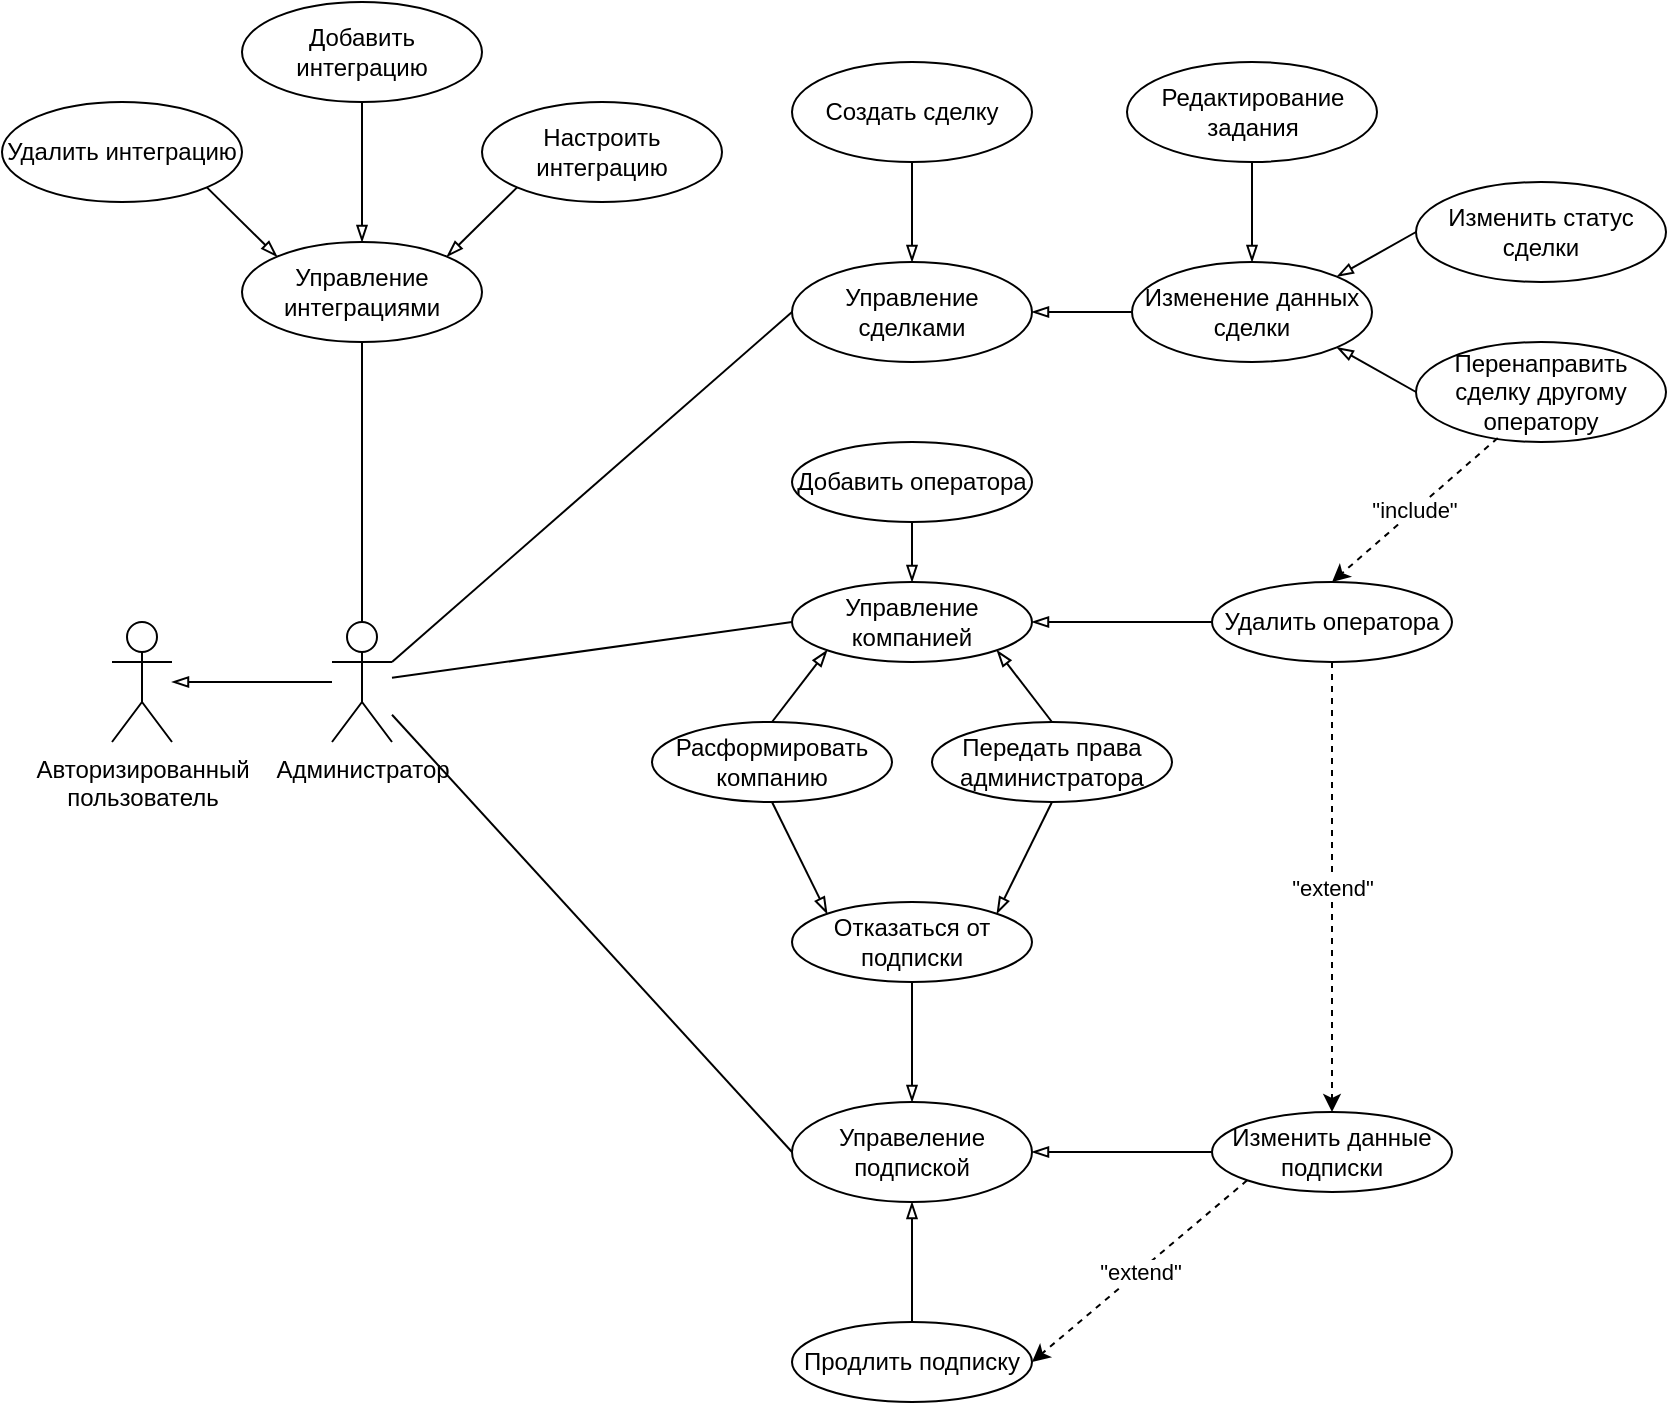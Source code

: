 <mxfile version="26.1.0">
  <diagram name="Страница — 1" id="8dfW1s0KsbtjRG0SB6xi">
    <mxGraphModel dx="2049" dy="696" grid="1" gridSize="10" guides="1" tooltips="1" connect="1" arrows="1" fold="1" page="1" pageScale="1" pageWidth="827" pageHeight="1169" background="#ffffff" math="0" shadow="0">
      <root>
        <mxCell id="0" />
        <mxCell id="1" parent="0" />
        <mxCell id="88iK_43nH-wTtmU3OthR-1" value="Администратор" style="shape=umlActor;verticalLabelPosition=bottom;verticalAlign=top;html=1;outlineConnect=0;" parent="1" vertex="1">
          <mxGeometry x="160" y="420" width="30" height="60" as="geometry" />
        </mxCell>
        <mxCell id="88iK_43nH-wTtmU3OthR-4" value="Управеление подпиской" style="ellipse;whiteSpace=wrap;html=1;" parent="1" vertex="1">
          <mxGeometry x="390" y="660" width="120" height="50" as="geometry" />
        </mxCell>
        <mxCell id="88iK_43nH-wTtmU3OthR-6" value="Авторизированный&lt;div&gt;пользователь&lt;/div&gt;" style="shape=umlActor;verticalLabelPosition=bottom;verticalAlign=top;html=1;outlineConnect=0;" parent="1" vertex="1">
          <mxGeometry x="50" y="420" width="30" height="60" as="geometry" />
        </mxCell>
        <mxCell id="88iK_43nH-wTtmU3OthR-7" value="" style="endArrow=blockThin;html=1;rounded=0;endFill=0;" parent="1" source="88iK_43nH-wTtmU3OthR-1" target="88iK_43nH-wTtmU3OthR-6" edge="1">
          <mxGeometry width="50" height="50" relative="1" as="geometry">
            <mxPoint x="160" y="520" as="sourcePoint" />
            <mxPoint x="210" y="470" as="targetPoint" />
          </mxGeometry>
        </mxCell>
        <mxCell id="88iK_43nH-wTtmU3OthR-8" value="" style="endArrow=none;html=1;rounded=0;entryX=0;entryY=0.5;entryDx=0;entryDy=0;" parent="1" source="88iK_43nH-wTtmU3OthR-1" target="88iK_43nH-wTtmU3OthR-4" edge="1">
          <mxGeometry width="50" height="50" relative="1" as="geometry">
            <mxPoint x="260" y="500" as="sourcePoint" />
            <mxPoint x="310" y="450" as="targetPoint" />
          </mxGeometry>
        </mxCell>
        <mxCell id="88iK_43nH-wTtmU3OthR-11" value="Создать сделку" style="ellipse;whiteSpace=wrap;html=1;" parent="1" vertex="1">
          <mxGeometry x="390" y="140" width="120" height="50" as="geometry" />
        </mxCell>
        <mxCell id="88iK_43nH-wTtmU3OthR-15" value="" style="endArrow=none;html=1;rounded=0;exitX=1;exitY=0.333;exitDx=0;exitDy=0;exitPerimeter=0;entryX=0;entryY=0.5;entryDx=0;entryDy=0;" parent="1" source="88iK_43nH-wTtmU3OthR-1" target="88iK_43nH-wTtmU3OthR-18" edge="1">
          <mxGeometry width="50" height="50" relative="1" as="geometry">
            <mxPoint x="300" y="400" as="sourcePoint" />
            <mxPoint x="290" y="360" as="targetPoint" />
          </mxGeometry>
        </mxCell>
        <mxCell id="88iK_43nH-wTtmU3OthR-16" value="Изменить статус сделки" style="ellipse;whiteSpace=wrap;html=1;" parent="1" vertex="1">
          <mxGeometry x="702" y="200" width="125" height="50" as="geometry" />
        </mxCell>
        <mxCell id="88iK_43nH-wTtmU3OthR-18" value="Управление сделками" style="ellipse;whiteSpace=wrap;html=1;" parent="1" vertex="1">
          <mxGeometry x="390" y="240" width="120" height="50" as="geometry" />
        </mxCell>
        <mxCell id="88iK_43nH-wTtmU3OthR-19" value="" style="endArrow=blockThin;html=1;rounded=0;endFill=0;exitX=0;exitY=0.5;exitDx=0;exitDy=0;entryX=1;entryY=0;entryDx=0;entryDy=0;" parent="1" source="88iK_43nH-wTtmU3OthR-16" target="88iK_43nH-wTtmU3OthR-49" edge="1">
          <mxGeometry width="50" height="50" relative="1" as="geometry">
            <mxPoint x="414" y="399.58" as="sourcePoint" />
            <mxPoint x="334" y="399.58" as="targetPoint" />
          </mxGeometry>
        </mxCell>
        <mxCell id="88iK_43nH-wTtmU3OthR-20" value="" style="endArrow=blockThin;html=1;rounded=0;endFill=0;exitX=0.5;exitY=1;exitDx=0;exitDy=0;entryX=0.5;entryY=0;entryDx=0;entryDy=0;" parent="1" source="88iK_43nH-wTtmU3OthR-11" target="88iK_43nH-wTtmU3OthR-18" edge="1">
          <mxGeometry width="50" height="50" relative="1" as="geometry">
            <mxPoint x="180" y="470" as="sourcePoint" />
            <mxPoint x="100" y="470" as="targetPoint" />
          </mxGeometry>
        </mxCell>
        <mxCell id="88iK_43nH-wTtmU3OthR-21" value="Отказаться от подписки" style="ellipse;whiteSpace=wrap;html=1;" parent="1" vertex="1">
          <mxGeometry x="390" y="560" width="120" height="40" as="geometry" />
        </mxCell>
        <mxCell id="88iK_43nH-wTtmU3OthR-23" value="Управление компанией" style="ellipse;whiteSpace=wrap;html=1;" parent="1" vertex="1">
          <mxGeometry x="390" y="400" width="120" height="40" as="geometry" />
        </mxCell>
        <mxCell id="88iK_43nH-wTtmU3OthR-24" value="Добавить оператора" style="ellipse;whiteSpace=wrap;html=1;" parent="1" vertex="1">
          <mxGeometry x="390" y="330" width="120" height="40" as="geometry" />
        </mxCell>
        <mxCell id="88iK_43nH-wTtmU3OthR-25" value="" style="endArrow=blockThin;html=1;rounded=0;endFill=0;exitX=0.5;exitY=1;exitDx=0;exitDy=0;" parent="1" source="88iK_43nH-wTtmU3OthR-24" target="88iK_43nH-wTtmU3OthR-23" edge="1">
          <mxGeometry width="50" height="50" relative="1" as="geometry">
            <mxPoint x="560" y="235" as="sourcePoint" />
            <mxPoint x="423" y="236" as="targetPoint" />
          </mxGeometry>
        </mxCell>
        <mxCell id="88iK_43nH-wTtmU3OthR-26" value="" style="endArrow=none;html=1;rounded=0;entryX=0;entryY=0.5;entryDx=0;entryDy=0;" parent="1" source="88iK_43nH-wTtmU3OthR-1" target="88iK_43nH-wTtmU3OthR-23" edge="1">
          <mxGeometry width="50" height="50" relative="1" as="geometry">
            <mxPoint x="450" y="560" as="sourcePoint" />
            <mxPoint x="500" y="510" as="targetPoint" />
          </mxGeometry>
        </mxCell>
        <mxCell id="88iK_43nH-wTtmU3OthR-27" value="Передать права администратора" style="ellipse;whiteSpace=wrap;html=1;" parent="1" vertex="1">
          <mxGeometry x="460" y="470" width="120" height="40" as="geometry" />
        </mxCell>
        <mxCell id="88iK_43nH-wTtmU3OthR-28" value="" style="endArrow=blockThin;html=1;rounded=0;endFill=0;exitX=0.5;exitY=0;exitDx=0;exitDy=0;entryX=1;entryY=1;entryDx=0;entryDy=0;" parent="1" source="88iK_43nH-wTtmU3OthR-27" target="88iK_43nH-wTtmU3OthR-23" edge="1">
          <mxGeometry width="50" height="50" relative="1" as="geometry">
            <mxPoint x="430" y="360" as="sourcePoint" />
            <mxPoint x="492" y="434" as="targetPoint" />
          </mxGeometry>
        </mxCell>
        <mxCell id="88iK_43nH-wTtmU3OthR-29" value="Расформировать компанию" style="ellipse;whiteSpace=wrap;html=1;" parent="1" vertex="1">
          <mxGeometry x="320" y="470" width="120" height="40" as="geometry" />
        </mxCell>
        <mxCell id="88iK_43nH-wTtmU3OthR-31" value="" style="endArrow=blockThin;html=1;rounded=0;endFill=0;exitX=0.5;exitY=0;exitDx=0;exitDy=0;entryX=0;entryY=1;entryDx=0;entryDy=0;" parent="1" source="88iK_43nH-wTtmU3OthR-29" target="88iK_43nH-wTtmU3OthR-23" edge="1">
          <mxGeometry width="50" height="50" relative="1" as="geometry">
            <mxPoint x="484" y="440" as="sourcePoint" />
            <mxPoint x="428" y="439" as="targetPoint" />
          </mxGeometry>
        </mxCell>
        <mxCell id="88iK_43nH-wTtmU3OthR-34" value="" style="endArrow=blockThin;html=1;rounded=0;endFill=0;entryX=0.5;entryY=0;entryDx=0;entryDy=0;exitX=0.5;exitY=1;exitDx=0;exitDy=0;" parent="1" source="88iK_43nH-wTtmU3OthR-21" target="88iK_43nH-wTtmU3OthR-4" edge="1">
          <mxGeometry width="50" height="50" relative="1" as="geometry">
            <mxPoint x="598" y="481" as="sourcePoint" />
            <mxPoint x="552" y="444" as="targetPoint" />
          </mxGeometry>
        </mxCell>
        <mxCell id="88iK_43nH-wTtmU3OthR-35" value="" style="endArrow=blockThin;html=1;rounded=0;endFill=0;entryX=0;entryY=0;entryDx=0;entryDy=0;exitX=0.5;exitY=1;exitDx=0;exitDy=0;" parent="1" source="88iK_43nH-wTtmU3OthR-29" target="88iK_43nH-wTtmU3OthR-21" edge="1">
          <mxGeometry width="50" height="50" relative="1" as="geometry">
            <mxPoint x="400" y="590" as="sourcePoint" />
            <mxPoint x="300" y="590" as="targetPoint" />
          </mxGeometry>
        </mxCell>
        <mxCell id="88iK_43nH-wTtmU3OthR-36" value="" style="endArrow=blockThin;html=1;rounded=0;endFill=0;entryX=1;entryY=0;entryDx=0;entryDy=0;exitX=0.5;exitY=1;exitDx=0;exitDy=0;" parent="1" source="88iK_43nH-wTtmU3OthR-27" target="88iK_43nH-wTtmU3OthR-21" edge="1">
          <mxGeometry width="50" height="50" relative="1" as="geometry">
            <mxPoint x="410" y="600" as="sourcePoint" />
            <mxPoint x="310" y="600" as="targetPoint" />
          </mxGeometry>
        </mxCell>
        <mxCell id="88iK_43nH-wTtmU3OthR-37" value="Продлить подписку" style="ellipse;whiteSpace=wrap;html=1;" parent="1" vertex="1">
          <mxGeometry x="390" y="770" width="120" height="40" as="geometry" />
        </mxCell>
        <mxCell id="88iK_43nH-wTtmU3OthR-38" value="Удалить оператора" style="ellipse;whiteSpace=wrap;html=1;" parent="1" vertex="1">
          <mxGeometry x="600" y="400" width="120" height="40" as="geometry" />
        </mxCell>
        <mxCell id="88iK_43nH-wTtmU3OthR-39" value="" style="endArrow=blockThin;html=1;rounded=0;endFill=0;exitX=0;exitY=0.5;exitDx=0;exitDy=0;" parent="1" source="88iK_43nH-wTtmU3OthR-38" edge="1">
          <mxGeometry width="50" height="50" relative="1" as="geometry">
            <mxPoint x="510" y="380" as="sourcePoint" />
            <mxPoint x="510" y="420" as="targetPoint" />
          </mxGeometry>
        </mxCell>
        <mxCell id="88iK_43nH-wTtmU3OthR-40" value="" style="endArrow=blockThin;html=1;rounded=0;endFill=0;exitX=0.5;exitY=0;exitDx=0;exitDy=0;entryX=0.5;entryY=1;entryDx=0;entryDy=0;" parent="1" source="88iK_43nH-wTtmU3OthR-37" target="88iK_43nH-wTtmU3OthR-4" edge="1">
          <mxGeometry width="50" height="50" relative="1" as="geometry">
            <mxPoint x="640" y="684" as="sourcePoint" />
            <mxPoint x="510" y="684.38" as="targetPoint" />
          </mxGeometry>
        </mxCell>
        <mxCell id="88iK_43nH-wTtmU3OthR-41" value="Изменить данные подписки" style="ellipse;whiteSpace=wrap;html=1;" parent="1" vertex="1">
          <mxGeometry x="600" y="665" width="120" height="40" as="geometry" />
        </mxCell>
        <mxCell id="88iK_43nH-wTtmU3OthR-42" value="&quot;extend&quot;" style="endArrow=classic;html=1;rounded=0;exitX=0;exitY=1;exitDx=0;exitDy=0;dashed=1;entryX=1;entryY=0.5;entryDx=0;entryDy=0;" parent="1" source="88iK_43nH-wTtmU3OthR-41" target="88iK_43nH-wTtmU3OthR-37" edge="1">
          <mxGeometry width="50" height="50" relative="1" as="geometry">
            <mxPoint x="330" y="920" as="sourcePoint" />
            <mxPoint x="200" y="934.034" as="targetPoint" />
          </mxGeometry>
        </mxCell>
        <mxCell id="88iK_43nH-wTtmU3OthR-43" value="" style="endArrow=blockThin;html=1;rounded=0;endFill=0;exitX=0;exitY=0.5;exitDx=0;exitDy=0;entryX=1;entryY=0.5;entryDx=0;entryDy=0;" parent="1" source="88iK_43nH-wTtmU3OthR-41" target="88iK_43nH-wTtmU3OthR-4" edge="1">
          <mxGeometry width="50" height="50" relative="1" as="geometry">
            <mxPoint x="460" y="780" as="sourcePoint" />
            <mxPoint x="460" y="720" as="targetPoint" />
          </mxGeometry>
        </mxCell>
        <mxCell id="88iK_43nH-wTtmU3OthR-44" value="&quot;extend&quot;" style="endArrow=classic;html=1;rounded=0;exitX=0.5;exitY=1;exitDx=0;exitDy=0;dashed=1;entryX=0.5;entryY=0;entryDx=0;entryDy=0;" parent="1" source="88iK_43nH-wTtmU3OthR-38" target="88iK_43nH-wTtmU3OthR-41" edge="1">
          <mxGeometry width="50" height="50" relative="1" as="geometry">
            <mxPoint x="628" y="754" as="sourcePoint" />
            <mxPoint x="520" y="800" as="targetPoint" />
          </mxGeometry>
        </mxCell>
        <mxCell id="88iK_43nH-wTtmU3OthR-45" value="Перенаправить сделку другому оператору" style="ellipse;whiteSpace=wrap;html=1;" parent="1" vertex="1">
          <mxGeometry x="702" y="280" width="125" height="50" as="geometry" />
        </mxCell>
        <mxCell id="88iK_43nH-wTtmU3OthR-46" value="" style="endArrow=blockThin;html=1;rounded=0;endFill=0;exitX=0;exitY=0.5;exitDx=0;exitDy=0;entryX=1;entryY=1;entryDx=0;entryDy=0;" parent="1" source="88iK_43nH-wTtmU3OthR-45" target="88iK_43nH-wTtmU3OthR-49" edge="1">
          <mxGeometry width="50" height="50" relative="1" as="geometry">
            <mxPoint x="540" y="155" as="sourcePoint" />
            <mxPoint x="480" y="155" as="targetPoint" />
          </mxGeometry>
        </mxCell>
        <mxCell id="88iK_43nH-wTtmU3OthR-49" value="Изменение данных сделки" style="ellipse;whiteSpace=wrap;html=1;" parent="1" vertex="1">
          <mxGeometry x="560" y="240" width="120" height="50" as="geometry" />
        </mxCell>
        <mxCell id="88iK_43nH-wTtmU3OthR-50" value="" style="endArrow=blockThin;html=1;rounded=0;endFill=0;exitX=0;exitY=0.5;exitDx=0;exitDy=0;entryX=1;entryY=0.5;entryDx=0;entryDy=0;" parent="1" source="88iK_43nH-wTtmU3OthR-49" target="88iK_43nH-wTtmU3OthR-18" edge="1">
          <mxGeometry width="50" height="50" relative="1" as="geometry">
            <mxPoint x="470" y="200" as="sourcePoint" />
            <mxPoint x="470" y="250" as="targetPoint" />
          </mxGeometry>
        </mxCell>
        <mxCell id="88iK_43nH-wTtmU3OthR-51" value="&quot;include&quot;" style="endArrow=classic;html=1;rounded=0;dashed=1;entryX=0.5;entryY=0;entryDx=0;entryDy=0;exitX=0.327;exitY=0.96;exitDx=0;exitDy=0;exitPerimeter=0;" parent="1" source="88iK_43nH-wTtmU3OthR-45" target="88iK_43nH-wTtmU3OthR-38" edge="1">
          <mxGeometry width="50" height="50" relative="1" as="geometry">
            <mxPoint x="720" y="322" as="sourcePoint" />
            <mxPoint x="670" y="675" as="targetPoint" />
          </mxGeometry>
        </mxCell>
        <mxCell id="88iK_43nH-wTtmU3OthR-52" value="Редактирование задания" style="ellipse;whiteSpace=wrap;html=1;" parent="1" vertex="1">
          <mxGeometry x="557.5" y="140" width="125" height="50" as="geometry" />
        </mxCell>
        <mxCell id="88iK_43nH-wTtmU3OthR-53" value="" style="endArrow=blockThin;html=1;rounded=0;endFill=0;exitX=0.5;exitY=1;exitDx=0;exitDy=0;entryX=0.5;entryY=0;entryDx=0;entryDy=0;" parent="1" source="88iK_43nH-wTtmU3OthR-52" target="88iK_43nH-wTtmU3OthR-49" edge="1">
          <mxGeometry width="50" height="50" relative="1" as="geometry">
            <mxPoint x="712" y="235" as="sourcePoint" />
            <mxPoint x="673" y="257" as="targetPoint" />
          </mxGeometry>
        </mxCell>
        <mxCell id="88iK_43nH-wTtmU3OthR-55" value="Управление интеграциями" style="ellipse;whiteSpace=wrap;html=1;" parent="1" vertex="1">
          <mxGeometry x="115" y="230" width="120" height="50" as="geometry" />
        </mxCell>
        <mxCell id="88iK_43nH-wTtmU3OthR-56" value="Добавить интеграцию" style="ellipse;whiteSpace=wrap;html=1;" parent="1" vertex="1">
          <mxGeometry x="115" y="110" width="120" height="50" as="geometry" />
        </mxCell>
        <mxCell id="88iK_43nH-wTtmU3OthR-57" value="Настроить интеграцию" style="ellipse;whiteSpace=wrap;html=1;" parent="1" vertex="1">
          <mxGeometry x="235" y="160" width="120" height="50" as="geometry" />
        </mxCell>
        <mxCell id="88iK_43nH-wTtmU3OthR-58" value="Удалить интеграцию" style="ellipse;whiteSpace=wrap;html=1;" parent="1" vertex="1">
          <mxGeometry x="-5" y="160" width="120" height="50" as="geometry" />
        </mxCell>
        <mxCell id="88iK_43nH-wTtmU3OthR-59" value="" style="endArrow=blockThin;html=1;rounded=0;endFill=0;exitX=0;exitY=1;exitDx=0;exitDy=0;entryX=1;entryY=0;entryDx=0;entryDy=0;" parent="1" source="88iK_43nH-wTtmU3OthR-57" target="88iK_43nH-wTtmU3OthR-55" edge="1">
          <mxGeometry width="50" height="50" relative="1" as="geometry">
            <mxPoint x="170" y="460" as="sourcePoint" />
            <mxPoint x="90" y="460" as="targetPoint" />
          </mxGeometry>
        </mxCell>
        <mxCell id="88iK_43nH-wTtmU3OthR-60" value="" style="endArrow=blockThin;html=1;rounded=0;endFill=0;exitX=1;exitY=1;exitDx=0;exitDy=0;entryX=0;entryY=0;entryDx=0;entryDy=0;" parent="1" source="88iK_43nH-wTtmU3OthR-58" target="88iK_43nH-wTtmU3OthR-55" edge="1">
          <mxGeometry width="50" height="50" relative="1" as="geometry">
            <mxPoint x="277" y="212" as="sourcePoint" />
            <mxPoint x="243" y="248" as="targetPoint" />
          </mxGeometry>
        </mxCell>
        <mxCell id="88iK_43nH-wTtmU3OthR-61" value="" style="endArrow=blockThin;html=1;rounded=0;endFill=0;exitX=0.5;exitY=1;exitDx=0;exitDy=0;entryX=0.5;entryY=0;entryDx=0;entryDy=0;" parent="1" source="88iK_43nH-wTtmU3OthR-56" target="88iK_43nH-wTtmU3OthR-55" edge="1">
          <mxGeometry width="50" height="50" relative="1" as="geometry">
            <mxPoint x="287" y="222" as="sourcePoint" />
            <mxPoint x="253" y="258" as="targetPoint" />
          </mxGeometry>
        </mxCell>
        <mxCell id="88iK_43nH-wTtmU3OthR-62" value="" style="endArrow=none;html=1;rounded=0;entryX=0.5;entryY=1;entryDx=0;entryDy=0;exitX=0.5;exitY=0;exitDx=0;exitDy=0;exitPerimeter=0;" parent="1" source="88iK_43nH-wTtmU3OthR-1" target="88iK_43nH-wTtmU3OthR-55" edge="1">
          <mxGeometry width="50" height="50" relative="1" as="geometry">
            <mxPoint x="230" y="300" as="sourcePoint" />
            <mxPoint x="280" y="250" as="targetPoint" />
          </mxGeometry>
        </mxCell>
      </root>
    </mxGraphModel>
  </diagram>
</mxfile>
